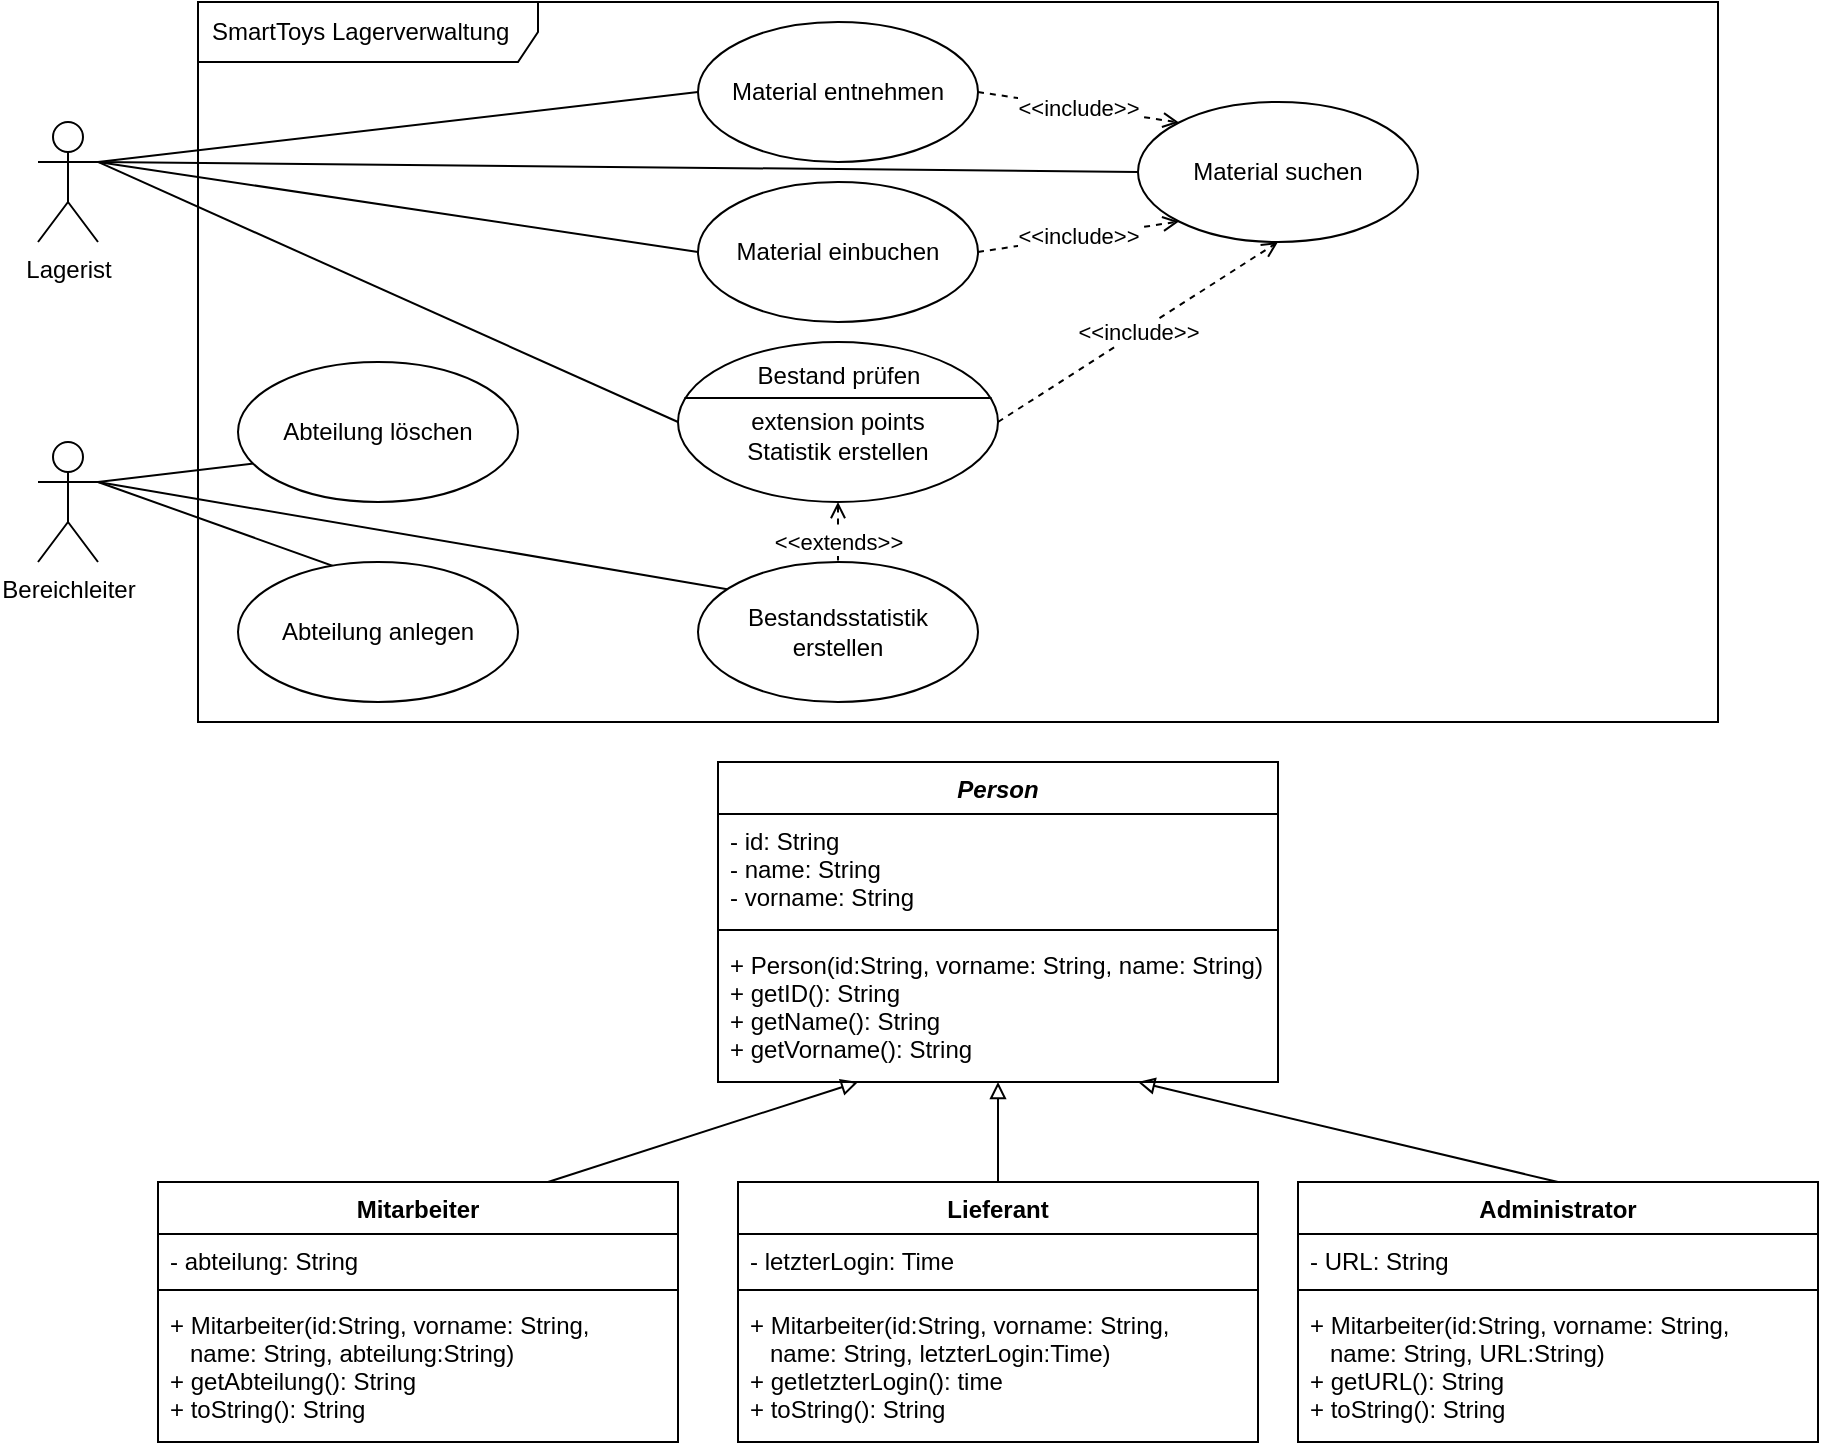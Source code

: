<mxfile version="14.4.3" type="device"><diagram id="bUCSaALEeFJN_RMcYvoc" name="Seite-1"><mxGraphModel dx="965" dy="567" grid="1" gridSize="10" guides="1" tooltips="1" connect="1" arrows="1" fold="1" page="1" pageScale="1" pageWidth="1169" pageHeight="827" math="0" shadow="0"><root><mxCell id="0"/><mxCell id="1" parent="0"/><mxCell id="EVjpUWFs4QNlL3wm7JTf-1" value="Lagerist" style="shape=umlActor;verticalLabelPosition=bottom;verticalAlign=top;html=1;outlineConnect=0;" parent="1" vertex="1"><mxGeometry x="20" y="100" width="30" height="60" as="geometry"/></mxCell><mxCell id="EVjpUWFs4QNlL3wm7JTf-2" value="SmartToys Lagerverwaltung" style="shape=umlFrame;tabPosition=left;html=1;boundedLbl=1;labelInHeader=1;width=170;height=30;swimlaneFillColor=#ffffff;align=left;spacingLeft=5;" parent="1" vertex="1"><mxGeometry x="100" y="40" width="760" height="360" as="geometry"/></mxCell><mxCell id="EVjpUWFs4QNlL3wm7JTf-3" style="rounded=0;orthogonalLoop=1;jettySize=auto;html=1;exitX=0;exitY=0.5;exitDx=0;exitDy=0;endArrow=none;endFill=0;entryX=1;entryY=0.333;entryDx=0;entryDy=0;entryPerimeter=0;" parent="1" source="EVjpUWFs4QNlL3wm7JTf-4" target="EVjpUWFs4QNlL3wm7JTf-1" edge="1"><mxGeometry relative="1" as="geometry"><mxPoint x="70" y="60" as="targetPoint"/></mxGeometry></mxCell><mxCell id="EVjpUWFs4QNlL3wm7JTf-4" value="Material suchen" style="ellipse;whiteSpace=wrap;html=1;" parent="1" vertex="1"><mxGeometry x="570" y="90" width="140" height="70" as="geometry"/></mxCell><mxCell id="EVjpUWFs4QNlL3wm7JTf-5" style="edgeStyle=none;rounded=0;orthogonalLoop=1;jettySize=auto;html=1;exitX=1;exitY=0.5;exitDx=0;exitDy=0;entryX=1;entryY=0.333;entryDx=0;entryDy=0;entryPerimeter=0;endArrow=none;endFill=0;" parent="1" source="EVjpUWFs4QNlL3wm7JTf-7" target="EVjpUWFs4QNlL3wm7JTf-12" edge="1"><mxGeometry relative="1" as="geometry"/></mxCell><mxCell id="EVjpUWFs4QNlL3wm7JTf-7" value="Abteilung anlegen" style="ellipse;whiteSpace=wrap;html=1;" parent="1" vertex="1"><mxGeometry x="120" y="320" width="140" height="70" as="geometry"/></mxCell><mxCell id="EVjpUWFs4QNlL3wm7JTf-9" style="edgeStyle=none;rounded=0;orthogonalLoop=1;jettySize=auto;html=1;exitX=1;exitY=0.5;exitDx=0;exitDy=0;entryX=1;entryY=0.333;entryDx=0;entryDy=0;entryPerimeter=0;endArrow=none;endFill=0;" parent="1" source="EVjpUWFs4QNlL3wm7JTf-10" target="EVjpUWFs4QNlL3wm7JTf-12" edge="1"><mxGeometry relative="1" as="geometry"/></mxCell><mxCell id="EVjpUWFs4QNlL3wm7JTf-10" value="Bestandsstatistik erstellen" style="ellipse;whiteSpace=wrap;html=1;" parent="1" vertex="1"><mxGeometry x="350" y="320" width="140" height="70" as="geometry"/></mxCell><mxCell id="EVjpUWFs4QNlL3wm7JTf-12" value="Bereichleiter" style="shape=umlActor;verticalLabelPosition=bottom;verticalAlign=top;html=1;outlineConnect=0;" parent="1" vertex="1"><mxGeometry x="20" y="260" width="30" height="60" as="geometry"/></mxCell><mxCell id="NkV5YmchHXr5lXGINIY5-4" value="&amp;lt;&amp;lt;include&amp;gt;&amp;gt;" style="edgeStyle=none;rounded=0;orthogonalLoop=1;jettySize=auto;html=1;exitX=1;exitY=0.5;exitDx=0;exitDy=0;entryX=0;entryY=0;entryDx=0;entryDy=0;endArrow=open;endFill=0;dashed=1;" edge="1" parent="1" source="EVjpUWFs4QNlL3wm7JTf-13" target="EVjpUWFs4QNlL3wm7JTf-4"><mxGeometry relative="1" as="geometry"/></mxCell><mxCell id="EVjpUWFs4QNlL3wm7JTf-13" value="Material entnehmen" style="ellipse;whiteSpace=wrap;html=1;" parent="1" vertex="1"><mxGeometry x="350" y="50" width="140" height="70" as="geometry"/></mxCell><mxCell id="NkV5YmchHXr5lXGINIY5-2" style="rounded=0;orthogonalLoop=1;jettySize=auto;html=1;exitX=0;exitY=0.5;exitDx=0;exitDy=0;entryX=1;entryY=0.333;entryDx=0;entryDy=0;entryPerimeter=0;endArrow=none;endFill=0;" edge="1" parent="1" source="EVjpUWFs4QNlL3wm7JTf-14" target="EVjpUWFs4QNlL3wm7JTf-1"><mxGeometry relative="1" as="geometry"/></mxCell><mxCell id="EVjpUWFs4QNlL3wm7JTf-14" value="Material einbuchen" style="ellipse;whiteSpace=wrap;html=1;" parent="1" vertex="1"><mxGeometry x="350" y="130" width="140" height="70" as="geometry"/></mxCell><mxCell id="EVjpUWFs4QNlL3wm7JTf-19" style="edgeStyle=none;rounded=0;orthogonalLoop=1;jettySize=auto;html=1;exitX=1;exitY=0.5;exitDx=0;exitDy=0;startArrow=none;startFill=0;endArrow=none;endFill=0;entryX=1;entryY=0.333;entryDx=0;entryDy=0;entryPerimeter=0;" parent="1" source="EVjpUWFs4QNlL3wm7JTf-18" target="EVjpUWFs4QNlL3wm7JTf-12" edge="1"><mxGeometry relative="1" as="geometry"><mxPoint x="70" y="240" as="targetPoint"/></mxGeometry></mxCell><mxCell id="EVjpUWFs4QNlL3wm7JTf-18" value="Abteilung löschen" style="ellipse;whiteSpace=wrap;html=1;" parent="1" vertex="1"><mxGeometry x="120" y="220" width="140" height="70" as="geometry"/></mxCell><mxCell id="EVjpUWFs4QNlL3wm7JTf-22" value="&amp;lt;&amp;lt;extends&amp;gt;&amp;gt;" style="edgeStyle=none;rounded=0;orthogonalLoop=1;jettySize=auto;html=1;exitX=0.5;exitY=1;exitDx=0;exitDy=0;exitPerimeter=0;entryX=0.5;entryY=0;entryDx=0;entryDy=0;startArrow=open;startFill=0;endArrow=none;endFill=0;dashed=1;" parent="1" source="EVjpUWFs4QNlL3wm7JTf-20" target="EVjpUWFs4QNlL3wm7JTf-10" edge="1"><mxGeometry x="0.333" relative="1" as="geometry"><mxPoint as="offset"/></mxGeometry></mxCell><mxCell id="NkV5YmchHXr5lXGINIY5-3" style="edgeStyle=none;rounded=0;orthogonalLoop=1;jettySize=auto;html=1;exitX=0;exitY=0.5;exitDx=0;exitDy=0;exitPerimeter=0;entryX=1;entryY=0.333;entryDx=0;entryDy=0;entryPerimeter=0;endArrow=none;endFill=0;" edge="1" parent="1" source="EVjpUWFs4QNlL3wm7JTf-20" target="EVjpUWFs4QNlL3wm7JTf-1"><mxGeometry relative="1" as="geometry"/></mxCell><mxCell id="EVjpUWFs4QNlL3wm7JTf-20" value="&lt;br&gt;extension points&lt;br&gt;Statistik erstellen" style="html=1;shape=mxgraph.sysml.useCaseExtPt;whiteSpace=wrap;align=center;" parent="1" vertex="1"><mxGeometry x="340" y="210" width="160" height="80" as="geometry"/></mxCell><mxCell id="EVjpUWFs4QNlL3wm7JTf-21" value="&lt;span style=&quot;font-weight: 400&quot;&gt;Bestand prüfen&lt;/span&gt;" style="resizable=0;html=1;verticalAlign=middle;align=center;labelBackgroundColor=none;fontStyle=1;" parent="EVjpUWFs4QNlL3wm7JTf-20" connectable="0" vertex="1"><mxGeometry x="80" y="17" as="geometry"/></mxCell><mxCell id="NkV5YmchHXr5lXGINIY5-11" style="edgeStyle=none;rounded=0;orthogonalLoop=1;jettySize=auto;html=1;exitX=0.75;exitY=0;exitDx=0;exitDy=0;entryX=0.25;entryY=1;entryDx=0;entryDy=0;endArrow=block;endFill=0;" edge="1" parent="1" source="EVjpUWFs4QNlL3wm7JTf-26" target="NkV5YmchHXr5lXGINIY5-7"><mxGeometry relative="1" as="geometry"/></mxCell><mxCell id="EVjpUWFs4QNlL3wm7JTf-26" value="Mitarbeiter" style="swimlane;fontStyle=1;align=center;verticalAlign=top;childLayout=stackLayout;horizontal=1;startSize=26;horizontalStack=0;resizeParent=1;resizeParentMax=0;resizeLast=0;collapsible=1;marginBottom=0;" parent="1" vertex="1"><mxGeometry x="80" y="630" width="260" height="130" as="geometry"><mxRectangle x="80" y="480" width="100" height="26" as="alternateBounds"/></mxGeometry></mxCell><mxCell id="EVjpUWFs4QNlL3wm7JTf-27" value="- abteilung: String" style="text;strokeColor=none;fillColor=none;align=left;verticalAlign=top;spacingLeft=4;spacingRight=4;overflow=hidden;rotatable=0;points=[[0,0.5],[1,0.5]];portConstraint=eastwest;" parent="EVjpUWFs4QNlL3wm7JTf-26" vertex="1"><mxGeometry y="26" width="260" height="24" as="geometry"/></mxCell><mxCell id="EVjpUWFs4QNlL3wm7JTf-28" value="" style="line;strokeWidth=1;fillColor=none;align=left;verticalAlign=middle;spacingTop=-1;spacingLeft=3;spacingRight=3;rotatable=0;labelPosition=right;points=[];portConstraint=eastwest;" parent="EVjpUWFs4QNlL3wm7JTf-26" vertex="1"><mxGeometry y="50" width="260" height="8" as="geometry"/></mxCell><mxCell id="EVjpUWFs4QNlL3wm7JTf-29" value="+ Mitarbeiter(id:String, vorname: String, &#10;   name: String, abteilung:String)&#10;+ getAbteilung(): String&#10;+ toString(): String&#10;" style="text;strokeColor=none;fillColor=none;align=left;verticalAlign=top;spacingLeft=4;spacingRight=4;overflow=hidden;rotatable=0;points=[[0,0.5],[1,0.5]];portConstraint=eastwest;" parent="EVjpUWFs4QNlL3wm7JTf-26" vertex="1"><mxGeometry y="58" width="260" height="72" as="geometry"/></mxCell><mxCell id="EVjpUWFs4QNlL3wm7JTf-34" value="Administrator" style="swimlane;fontStyle=1;align=center;verticalAlign=top;childLayout=stackLayout;horizontal=1;startSize=26;horizontalStack=0;resizeParent=1;resizeParentMax=0;resizeLast=0;collapsible=1;marginBottom=0;" parent="1" vertex="1"><mxGeometry x="650" y="630" width="260" height="130" as="geometry"><mxRectangle x="80" y="480" width="100" height="26" as="alternateBounds"/></mxGeometry></mxCell><mxCell id="EVjpUWFs4QNlL3wm7JTf-35" value="- URL: String" style="text;strokeColor=none;fillColor=none;align=left;verticalAlign=top;spacingLeft=4;spacingRight=4;overflow=hidden;rotatable=0;points=[[0,0.5],[1,0.5]];portConstraint=eastwest;" parent="EVjpUWFs4QNlL3wm7JTf-34" vertex="1"><mxGeometry y="26" width="260" height="24" as="geometry"/></mxCell><mxCell id="EVjpUWFs4QNlL3wm7JTf-36" value="" style="line;strokeWidth=1;fillColor=none;align=left;verticalAlign=middle;spacingTop=-1;spacingLeft=3;spacingRight=3;rotatable=0;labelPosition=right;points=[];portConstraint=eastwest;" parent="EVjpUWFs4QNlL3wm7JTf-34" vertex="1"><mxGeometry y="50" width="260" height="8" as="geometry"/></mxCell><mxCell id="EVjpUWFs4QNlL3wm7JTf-37" value="+ Mitarbeiter(id:String, vorname: String, &#10;   name: String, URL:String)&#10;+ getURL(): String&#10;+ toString(): String&#10;" style="text;strokeColor=none;fillColor=none;align=left;verticalAlign=top;spacingLeft=4;spacingRight=4;overflow=hidden;rotatable=0;points=[[0,0.5],[1,0.5]];portConstraint=eastwest;" parent="EVjpUWFs4QNlL3wm7JTf-34" vertex="1"><mxGeometry y="58" width="260" height="72" as="geometry"/></mxCell><mxCell id="EVjpUWFs4QNlL3wm7JTf-38" value="Lieferant" style="swimlane;fontStyle=1;align=center;verticalAlign=top;childLayout=stackLayout;horizontal=1;startSize=26;horizontalStack=0;resizeParent=1;resizeParentMax=0;resizeLast=0;collapsible=1;marginBottom=0;" parent="1" vertex="1"><mxGeometry x="370" y="630" width="260" height="130" as="geometry"><mxRectangle x="80" y="480" width="100" height="26" as="alternateBounds"/></mxGeometry></mxCell><mxCell id="EVjpUWFs4QNlL3wm7JTf-39" value="- letzterLogin: Time" style="text;strokeColor=none;fillColor=none;align=left;verticalAlign=top;spacingLeft=4;spacingRight=4;overflow=hidden;rotatable=0;points=[[0,0.5],[1,0.5]];portConstraint=eastwest;" parent="EVjpUWFs4QNlL3wm7JTf-38" vertex="1"><mxGeometry y="26" width="260" height="24" as="geometry"/></mxCell><mxCell id="EVjpUWFs4QNlL3wm7JTf-40" value="" style="line;strokeWidth=1;fillColor=none;align=left;verticalAlign=middle;spacingTop=-1;spacingLeft=3;spacingRight=3;rotatable=0;labelPosition=right;points=[];portConstraint=eastwest;" parent="EVjpUWFs4QNlL3wm7JTf-38" vertex="1"><mxGeometry y="50" width="260" height="8" as="geometry"/></mxCell><mxCell id="EVjpUWFs4QNlL3wm7JTf-41" value="+ Mitarbeiter(id:String, vorname: String, &#10;   name: String, letzterLogin:Time)&#10;+ getletzterLogin(): time&#10;+ toString(): String&#10;" style="text;strokeColor=none;fillColor=none;align=left;verticalAlign=top;spacingLeft=4;spacingRight=4;overflow=hidden;rotatable=0;points=[[0,0.5],[1,0.5]];portConstraint=eastwest;" parent="EVjpUWFs4QNlL3wm7JTf-38" vertex="1"><mxGeometry y="58" width="260" height="72" as="geometry"/></mxCell><mxCell id="NkV5YmchHXr5lXGINIY5-1" style="rounded=0;orthogonalLoop=1;jettySize=auto;html=1;exitX=0;exitY=0.5;exitDx=0;exitDy=0;entryX=1;entryY=0.333;entryDx=0;entryDy=0;entryPerimeter=0;endArrow=none;endFill=0;" edge="1" parent="1" source="EVjpUWFs4QNlL3wm7JTf-13" target="EVjpUWFs4QNlL3wm7JTf-1"><mxGeometry relative="1" as="geometry"><mxPoint x="590" y="170.0" as="sourcePoint"/><mxPoint x="140" y="90.0" as="targetPoint"/></mxGeometry></mxCell><mxCell id="NkV5YmchHXr5lXGINIY5-5" value="&amp;lt;&amp;lt;include&amp;gt;&amp;gt;" style="edgeStyle=none;rounded=0;orthogonalLoop=1;jettySize=auto;html=1;exitX=1;exitY=0.5;exitDx=0;exitDy=0;entryX=0;entryY=1;entryDx=0;entryDy=0;endArrow=open;endFill=0;dashed=1;" edge="1" parent="1" source="EVjpUWFs4QNlL3wm7JTf-14" target="EVjpUWFs4QNlL3wm7JTf-4"><mxGeometry relative="1" as="geometry"><mxPoint x="500" y="95" as="sourcePoint"/><mxPoint x="600.503" y="110.251" as="targetPoint"/></mxGeometry></mxCell><mxCell id="NkV5YmchHXr5lXGINIY5-6" value="&amp;lt;&amp;lt;include&amp;gt;&amp;gt;" style="edgeStyle=none;rounded=0;orthogonalLoop=1;jettySize=auto;html=1;exitX=1;exitY=0.5;exitDx=0;exitDy=0;entryX=0.5;entryY=1;entryDx=0;entryDy=0;endArrow=open;endFill=0;dashed=1;exitPerimeter=0;" edge="1" parent="1" source="EVjpUWFs4QNlL3wm7JTf-20" target="EVjpUWFs4QNlL3wm7JTf-4"><mxGeometry relative="1" as="geometry"><mxPoint x="510" y="105" as="sourcePoint"/><mxPoint x="610.503" y="120.251" as="targetPoint"/></mxGeometry></mxCell><mxCell id="NkV5YmchHXr5lXGINIY5-7" value="Person" style="swimlane;fontStyle=3;align=center;verticalAlign=top;childLayout=stackLayout;horizontal=1;startSize=26;horizontalStack=0;resizeParent=1;resizeParentMax=0;resizeLast=0;collapsible=1;marginBottom=0;" vertex="1" parent="1"><mxGeometry x="360" y="420" width="280" height="160" as="geometry"><mxRectangle x="360" y="420" width="100" height="26" as="alternateBounds"/></mxGeometry></mxCell><mxCell id="NkV5YmchHXr5lXGINIY5-8" value="- id: String&#10;- name: String&#10;- vorname: String" style="text;strokeColor=none;fillColor=none;align=left;verticalAlign=top;spacingLeft=4;spacingRight=4;overflow=hidden;rotatable=0;points=[[0,0.5],[1,0.5]];portConstraint=eastwest;" vertex="1" parent="NkV5YmchHXr5lXGINIY5-7"><mxGeometry y="26" width="280" height="54" as="geometry"/></mxCell><mxCell id="NkV5YmchHXr5lXGINIY5-9" value="" style="line;strokeWidth=1;fillColor=none;align=left;verticalAlign=middle;spacingTop=-1;spacingLeft=3;spacingRight=3;rotatable=0;labelPosition=right;points=[];portConstraint=eastwest;" vertex="1" parent="NkV5YmchHXr5lXGINIY5-7"><mxGeometry y="80" width="280" height="8" as="geometry"/></mxCell><mxCell id="NkV5YmchHXr5lXGINIY5-10" value="+ Person(id:String, vorname: String, name: String)&#10;+ getID(): String&#10;+ getName(): String&#10;+ getVorname(): String" style="text;strokeColor=none;fillColor=none;align=left;verticalAlign=top;spacingLeft=4;spacingRight=4;overflow=hidden;rotatable=0;points=[[0,0.5],[1,0.5]];portConstraint=eastwest;" vertex="1" parent="NkV5YmchHXr5lXGINIY5-7"><mxGeometry y="88" width="280" height="72" as="geometry"/></mxCell><mxCell id="NkV5YmchHXr5lXGINIY5-13" style="edgeStyle=none;rounded=0;orthogonalLoop=1;jettySize=auto;html=1;exitX=0.5;exitY=0;exitDx=0;exitDy=0;endArrow=block;endFill=0;entryX=0.5;entryY=1;entryDx=0;entryDy=0;" edge="1" parent="1" source="EVjpUWFs4QNlL3wm7JTf-38" target="NkV5YmchHXr5lXGINIY5-7"><mxGeometry relative="1" as="geometry"><mxPoint x="295" y="610" as="sourcePoint"/><mxPoint x="410" y="490" as="targetPoint"/></mxGeometry></mxCell><mxCell id="NkV5YmchHXr5lXGINIY5-14" style="edgeStyle=none;rounded=0;orthogonalLoop=1;jettySize=auto;html=1;exitX=0.5;exitY=0;exitDx=0;exitDy=0;entryX=0.75;entryY=1;entryDx=0;entryDy=0;endArrow=block;endFill=0;" edge="1" parent="1" source="EVjpUWFs4QNlL3wm7JTf-34" target="NkV5YmchHXr5lXGINIY5-7"><mxGeometry relative="1" as="geometry"><mxPoint x="575" y="610" as="sourcePoint"/><mxPoint x="730" y="584" as="targetPoint"/></mxGeometry></mxCell></root></mxGraphModel></diagram></mxfile>